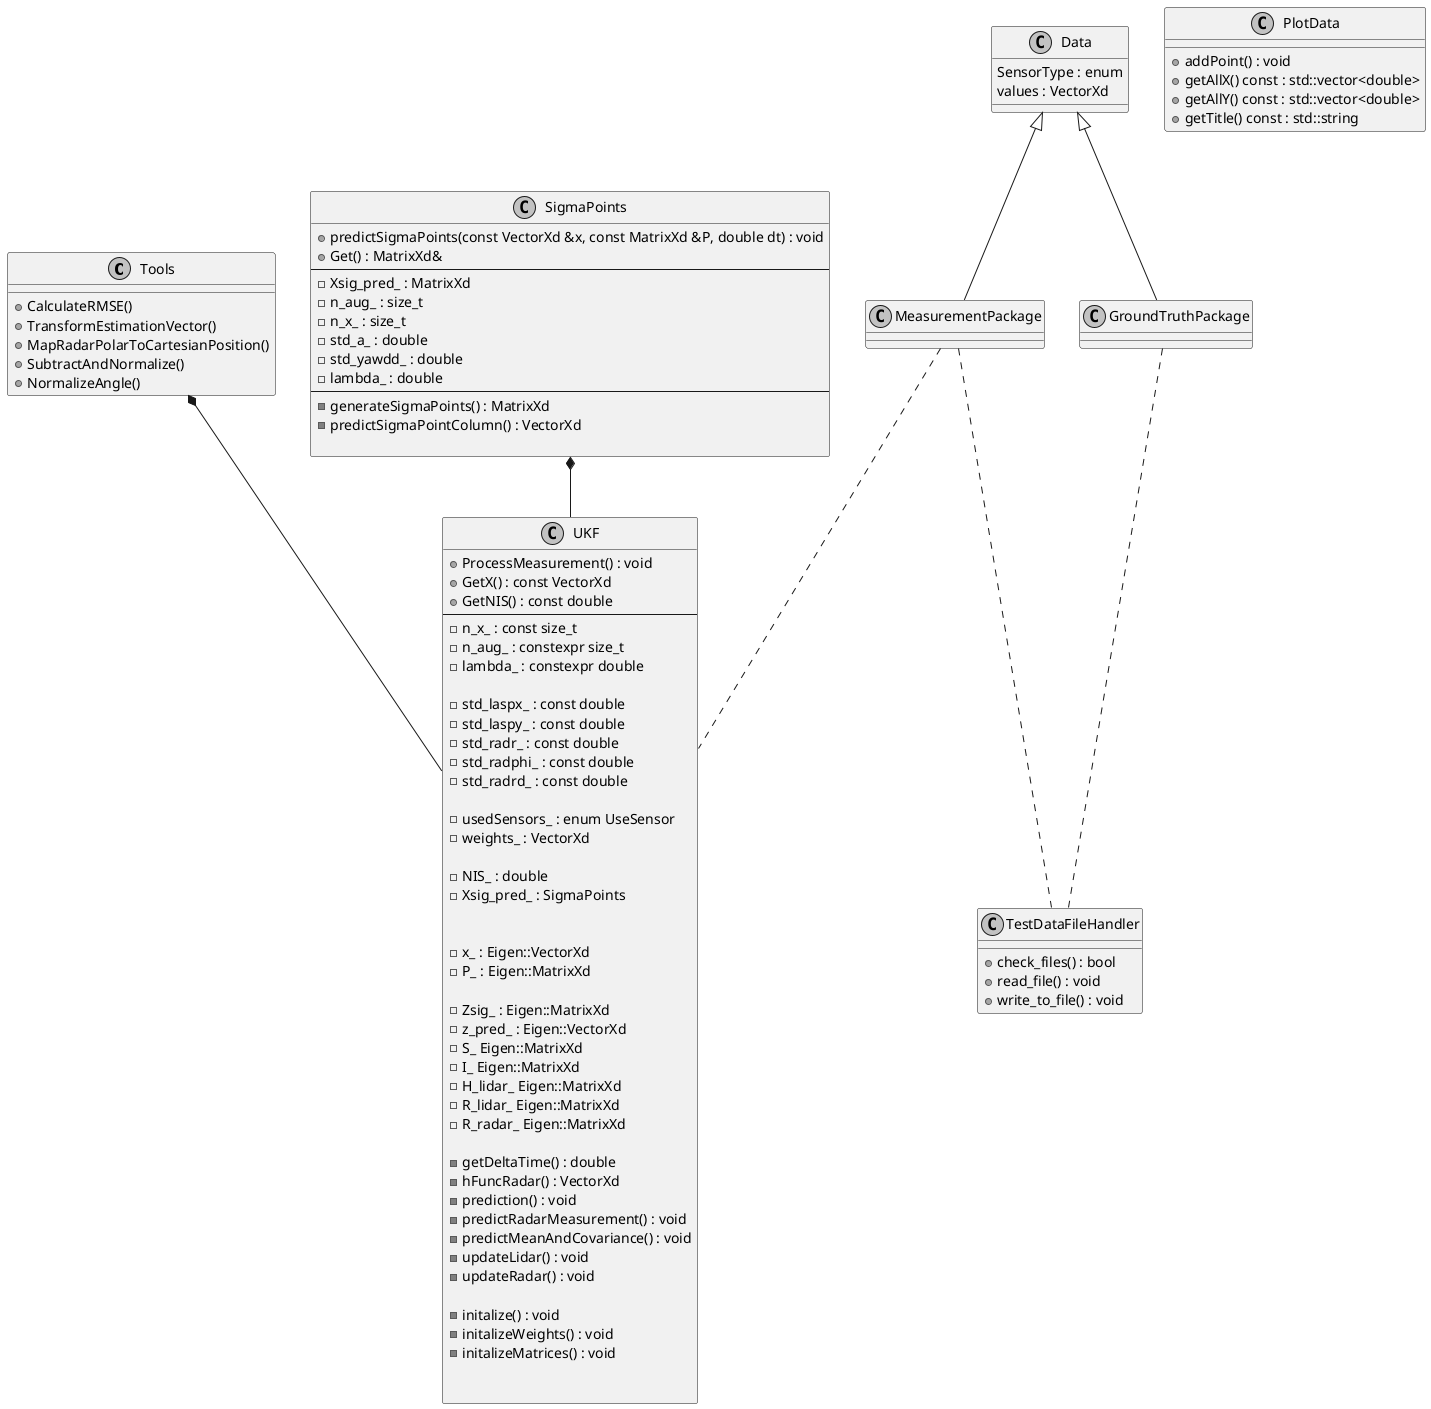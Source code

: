 @startuml
skinparam monochrome true
' skinparam classAttributeFontName Cambria
' skinparam classAttributeFontSize 13

class Tools{
  +CalculateRMSE()
  +TransformEstimationVector()
  +MapRadarPolarToCartesianPosition()
  +SubtractAndNormalize()
  +NormalizeAngle()
}
class UKF{
  +ProcessMeasurement() : void
  +GetX() : const VectorXd
  +GetNIS() : const double
  --
  -n_x_ : const size_t
  -n_aug_ : constexpr size_t
  -lambda_ : constexpr double 
  
  -std_laspx_ : const double
  -std_laspy_ : const double
  -std_radr_ : const double
  -std_radphi_ : const double
  -std_radrd_ : const double
  
  -usedSensors_ : enum UseSensor
  -weights_ : VectorXd
  
  -NIS_ : double
  -Xsig_pred_ : SigmaPoints
  
  
  -x_ : Eigen::VectorXd 
  -P_ : Eigen::MatrixXd 
  
  -Zsig_ : Eigen::MatrixXd 
  -z_pred_ : Eigen::VectorXd
  -S_ Eigen::MatrixXd 
  -I_ Eigen::MatrixXd 
  -H_lidar_ Eigen::MatrixXd 
  -R_lidar_ Eigen::MatrixXd 
  -R_radar_ Eigen::MatrixXd 

  -getDeltaTime() : double
  -hFuncRadar() : VectorXd
  -prediction() : void
  -predictRadarMeasurement() : void
  -predictMeanAndCovariance() : void
  -updateLidar() : void
  -updateRadar() : void
  
  -initalize() : void
  -initalizeWeights() : void
  -initalizeMatrices() : void
  

}
class SigmaPoints{
 +predictSigmaPoints(const VectorXd &x, const MatrixXd &P, double dt) : void
 +Get() : MatrixXd&
 --
 -Xsig_pred_ : MatrixXd
 -n_aug_ : size_t
 -n_x_ : size_t
 -std_a_ : double
 -std_yawdd_ : double
 -lambda_ : double
 --
 -generateSigmaPoints() : MatrixXd
 -predictSigmaPointColumn() : VectorXd
 
}

class Data{
 SensorType : enum
 values : VectorXd 
}

class TestDataFileHandler{ 
 +check_files() : bool
 +read_file() : void
 +write_to_file() : void
}
class PlotData{ 
 +addPoint() : void
 +getAllX() const : std::vector<double>
 +getAllY() const : std::vector<double>
 +getTitle() const : std::string 
}
SigmaPoints *-- UKF
Tools *-- UKF
Data <|-- MeasurementPackage
Data <|-- GroundTruthPackage
MeasurementPackage .. UKF
MeasurementPackage .. TestDataFileHandler
GroundTruthPackage .. TestDataFileHandler
@enduml